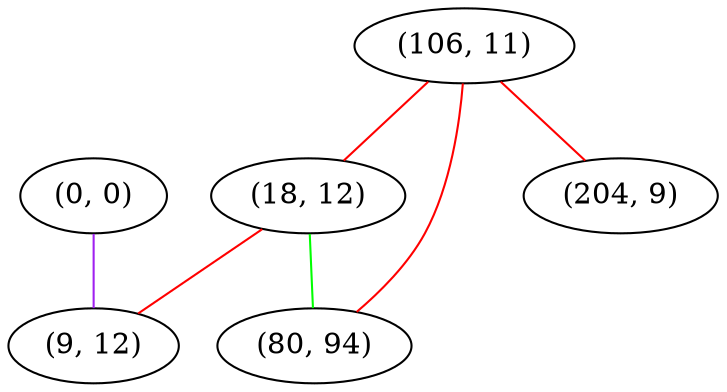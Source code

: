 graph "" {
"(0, 0)";
"(106, 11)";
"(18, 12)";
"(80, 94)";
"(204, 9)";
"(9, 12)";
"(0, 0)" -- "(9, 12)"  [color=purple, key=0, weight=4];
"(106, 11)" -- "(80, 94)"  [color=red, key=0, weight=1];
"(106, 11)" -- "(204, 9)"  [color=red, key=0, weight=1];
"(106, 11)" -- "(18, 12)"  [color=red, key=0, weight=1];
"(18, 12)" -- "(80, 94)"  [color=green, key=0, weight=2];
"(18, 12)" -- "(9, 12)"  [color=red, key=0, weight=1];
}
